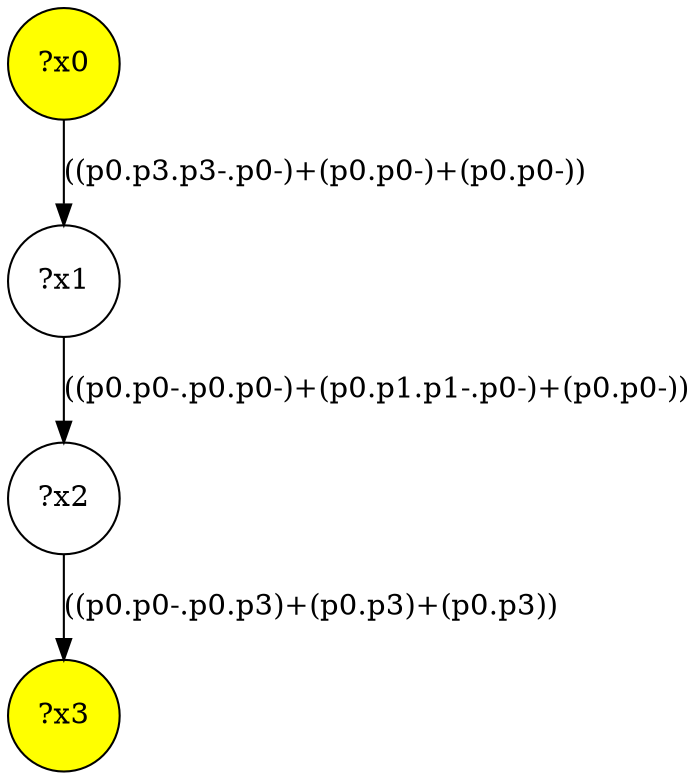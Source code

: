 digraph g {
	x0 [fillcolor="yellow", style="filled," shape=circle, label="?x0"];
	x3 [fillcolor="yellow", style="filled," shape=circle, label="?x3"];
	x1 [shape=circle, label="?x1"];
x0 -> x1[label="((p0.p3.p3-.p0-)+(p0.p0-)+(p0.p0-))"]	x2 [shape=circle, label="?x2"];
x1 -> x2[label="((p0.p0-.p0.p0-)+(p0.p1.p1-.p0-)+(p0.p0-))"]x2 -> x3[label="((p0.p0-.p0.p3)+(p0.p3)+(p0.p3))"]}
